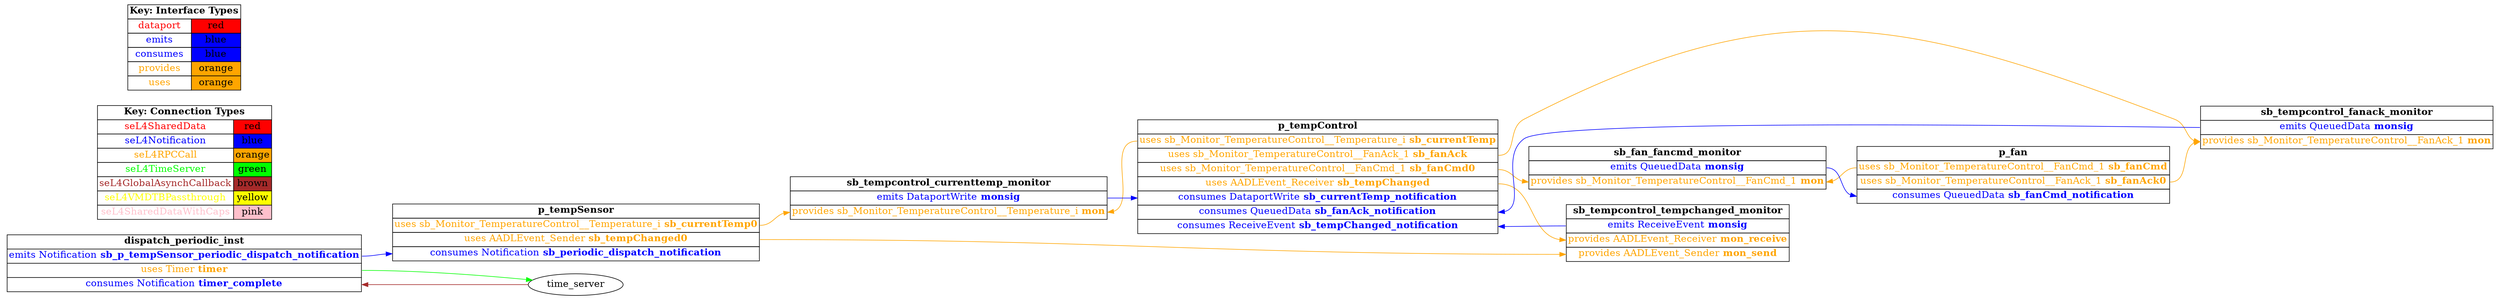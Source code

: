 digraph g {
graph [
  overlap = false,
  rankdir = "LR"
];
node [
  fontsize = "16",
  shape = "ellipse"
];
edge [
];

p_tempSensor [
  label=<
    <TABLE BORDER="0" CELLBORDER="1" CELLSPACING="0">
      <TR><TD><B>p_tempSensor</B></TD></TR>
      <TR><TD PORT="sb_currentTemp0"><FONT COLOR="orange">uses sb_Monitor_TemperatureControl__Temperature_i <B>sb_currentTemp0</B></FONT></TD></TR>
      <TR><TD PORT="sb_tempChanged0"><FONT COLOR="orange">uses AADLEvent_Sender <B>sb_tempChanged0</B></FONT></TD></TR>
      <TR><TD PORT="sb_periodic_dispatch_notification"><FONT COLOR="blue">consumes Notification <B>sb_periodic_dispatch_notification</B></FONT></TD></TR>"
    </TABLE>
  >
  shape=plaintext
];

p_tempControl [
  label=<
    <TABLE BORDER="0" CELLBORDER="1" CELLSPACING="0">
      <TR><TD><B>p_tempControl</B></TD></TR>
      <TR><TD PORT="sb_currentTemp"><FONT COLOR="orange">uses sb_Monitor_TemperatureControl__Temperature_i <B>sb_currentTemp</B></FONT></TD></TR>
      <TR><TD PORT="sb_fanAck"><FONT COLOR="orange">uses sb_Monitor_TemperatureControl__FanAck_1 <B>sb_fanAck</B></FONT></TD></TR>
      <TR><TD PORT="sb_fanCmd0"><FONT COLOR="orange">uses sb_Monitor_TemperatureControl__FanCmd_1 <B>sb_fanCmd0</B></FONT></TD></TR>
      <TR><TD PORT="sb_tempChanged"><FONT COLOR="orange">uses AADLEvent_Receiver <B>sb_tempChanged</B></FONT></TD></TR>
      <TR><TD PORT="sb_currentTemp_notification"><FONT COLOR="blue">consumes DataportWrite <B>sb_currentTemp_notification</B></FONT></TD></TR>
      <TR><TD PORT="sb_fanAck_notification"><FONT COLOR="blue">consumes QueuedData <B>sb_fanAck_notification</B></FONT></TD></TR>
      <TR><TD PORT="sb_tempChanged_notification"><FONT COLOR="blue">consumes ReceiveEvent <B>sb_tempChanged_notification</B></FONT></TD></TR>"
    </TABLE>
  >
  shape=plaintext
];

p_fan [
  label=<
    <TABLE BORDER="0" CELLBORDER="1" CELLSPACING="0">
      <TR><TD><B>p_fan</B></TD></TR>
      <TR><TD PORT="sb_fanCmd"><FONT COLOR="orange">uses sb_Monitor_TemperatureControl__FanCmd_1 <B>sb_fanCmd</B></FONT></TD></TR>
      <TR><TD PORT="sb_fanAck0"><FONT COLOR="orange">uses sb_Monitor_TemperatureControl__FanAck_1 <B>sb_fanAck0</B></FONT></TD></TR>
      <TR><TD PORT="sb_fanCmd_notification"><FONT COLOR="blue">consumes QueuedData <B>sb_fanCmd_notification</B></FONT></TD></TR>"
    </TABLE>
  >
  shape=plaintext
];

sb_tempcontrol_currenttemp_monitor [
  label=<
    <TABLE BORDER="0" CELLBORDER="1" CELLSPACING="0">
      <TR><TD><B>sb_tempcontrol_currenttemp_monitor</B></TD></TR>
      <TR><TD PORT="monsig"><FONT COLOR="blue">emits DataportWrite <B>monsig</B></FONT></TD></TR>
      <TR><TD PORT="mon"><FONT COLOR="orange">provides sb_Monitor_TemperatureControl__Temperature_i <B>mon</B></FONT></TD></TR>"
    </TABLE>
  >
  shape=plaintext
];

sb_tempcontrol_tempchanged_monitor [
  label=<
    <TABLE BORDER="0" CELLBORDER="1" CELLSPACING="0">
      <TR><TD><B>sb_tempcontrol_tempchanged_monitor</B></TD></TR>
      <TR><TD PORT="monsig"><FONT COLOR="blue">emits ReceiveEvent <B>monsig</B></FONT></TD></TR>
      <TR><TD PORT="mon_receive"><FONT COLOR="orange">provides AADLEvent_Receiver <B>mon_receive</B></FONT></TD></TR>
      <TR><TD PORT="mon_send"><FONT COLOR="orange">provides AADLEvent_Sender <B>mon_send</B></FONT></TD></TR>"
    </TABLE>
  >
  shape=plaintext
];

sb_fan_fancmd_monitor [
  label=<
    <TABLE BORDER="0" CELLBORDER="1" CELLSPACING="0">
      <TR><TD><B>sb_fan_fancmd_monitor</B></TD></TR>
      <TR><TD PORT="monsig"><FONT COLOR="blue">emits QueuedData <B>monsig</B></FONT></TD></TR>
      <TR><TD PORT="mon"><FONT COLOR="orange">provides sb_Monitor_TemperatureControl__FanCmd_1 <B>mon</B></FONT></TD></TR>"
    </TABLE>
  >
  shape=plaintext
];

sb_tempcontrol_fanack_monitor [
  label=<
    <TABLE BORDER="0" CELLBORDER="1" CELLSPACING="0">
      <TR><TD><B>sb_tempcontrol_fanack_monitor</B></TD></TR>
      <TR><TD PORT="monsig"><FONT COLOR="blue">emits QueuedData <B>monsig</B></FONT></TD></TR>
      <TR><TD PORT="mon"><FONT COLOR="orange">provides sb_Monitor_TemperatureControl__FanAck_1 <B>mon</B></FONT></TD></TR>"
    </TABLE>
  >
  shape=plaintext
];

dispatch_periodic_inst [
  label=<
    <TABLE BORDER="0" CELLBORDER="1" CELLSPACING="0">
      <TR><TD><B>dispatch_periodic_inst</B></TD></TR>
      <TR><TD PORT="sb_p_tempSensor_periodic_dispatch_notification"><FONT COLOR="blue">emits Notification <B>sb_p_tempSensor_periodic_dispatch_notification</B></FONT></TD></TR>
      <TR><TD PORT="timer"><FONT COLOR="orange">uses Timer <B>timer</B></FONT></TD></TR>
      <TR><TD PORT="timer_complete"><FONT COLOR="blue">consumes Notification <B>timer_complete</B></FONT></TD></TR>"
    </TABLE>
  >
  shape=plaintext
];

connectiontypekey [
  label=<
   <TABLE BORDER="0" CELLBORDER="1" CELLSPACING="0">
     <TR><TD COLSPAN="2"><B>Key: Connection Types</B></TD></TR>
     <TR><TD><FONT COLOR="red">seL4SharedData</FONT></TD><TD BGCOLOR="red">red</TD></TR>
     <TR><TD><FONT COLOR="blue">seL4Notification</FONT></TD><TD BGCOLOR="blue">blue</TD></TR>
     <TR><TD><FONT COLOR="orange">seL4RPCCall</FONT></TD><TD BGCOLOR="orange">orange</TD></TR>
     <TR><TD><FONT COLOR="green">seL4TimeServer</FONT></TD><TD BGCOLOR="green">green</TD></TR>
     <TR><TD><FONT COLOR="brown">seL4GlobalAsynchCallback</FONT></TD><TD BGCOLOR="brown">brown</TD></TR>
     <TR><TD><FONT COLOR="yellow">seL4VMDTBPassthrough</FONT></TD><TD BGCOLOR="yellow">yellow</TD></TR>
     <TR><TD><FONT COLOR="pink">seL4SharedDataWithCaps</FONT></TD><TD BGCOLOR="pink">pink</TD></TR>
   </TABLE>
  >
  shape=plaintext
];

interfacetypekey [
  label=<
   <TABLE BORDER="0" CELLBORDER="1" CELLSPACING="0">
     <TR><TD COLSPAN="2"><B>Key: Interface Types</B></TD></TR>
     <TR><TD><FONT COLOR="red">dataport</FONT></TD><TD BGCOLOR="red">red</TD></TR>
     <TR><TD><FONT COLOR="blue">emits</FONT></TD><TD BGCOLOR="blue">blue</TD></TR>
     <TR><TD><FONT COLOR="blue">consumes</FONT></TD><TD BGCOLOR="blue">blue</TD></TR>
     <TR><TD><FONT COLOR="orange">provides</FONT></TD><TD BGCOLOR="orange">orange</TD></TR>
     <TR><TD><FONT COLOR="orange">uses</FONT></TD><TD BGCOLOR="orange">orange</TD></TR>
   </TABLE>
  >
  shape=plaintext
];

"p_tempSensor":sb_currentTemp0 -> "sb_tempcontrol_currenttemp_monitor":mon [
  color="orange"
  //label = "seL4RPCCall"
  id = conn1

];

"p_tempControl":sb_currentTemp -> "sb_tempcontrol_currenttemp_monitor":mon [
  color="orange"
  //label = "seL4RPCCall"
  id = conn2

];

"sb_tempcontrol_currenttemp_monitor":monsig -> "p_tempControl":sb_currentTemp_notification [
  color="blue"
  //label = "seL4Notification"
  id = conn3

];

"p_tempSensor":sb_tempChanged0 -> "sb_tempcontrol_tempchanged_monitor":mon_send [
  color="orange"
  //label = "seL4RPCCall"
  id = conn4

];

"p_tempControl":sb_tempChanged -> "sb_tempcontrol_tempchanged_monitor":mon_receive [
  color="orange"
  //label = "seL4RPCCall"
  id = conn5

];

"sb_tempcontrol_tempchanged_monitor":monsig -> "p_tempControl":sb_tempChanged_notification [
  color="blue"
  //label = "seL4Notification"
  id = conn6

];

"p_tempControl":sb_fanCmd0 -> "sb_fan_fancmd_monitor":mon [
  color="orange"
  //label = "seL4RPCCall"
  id = conn7

];

"p_fan":sb_fanCmd -> "sb_fan_fancmd_monitor":mon [
  color="orange"
  //label = "seL4RPCCall"
  id = conn8

];

"sb_fan_fancmd_monitor":monsig -> "p_fan":sb_fanCmd_notification [
  color="blue"
  //label = "seL4Notification"
  id = conn9

];

"p_fan":sb_fanAck0 -> "sb_tempcontrol_fanack_monitor":mon [
  color="orange"
  //label = "seL4RPCCall"
  id = conn10

];

"p_tempControl":sb_fanAck -> "sb_tempcontrol_fanack_monitor":mon [
  color="orange"
  //label = "seL4RPCCall"
  id = conn11

];

"sb_tempcontrol_fanack_monitor":monsig -> "p_tempControl":sb_fanAck_notification [
  color="blue"
  //label = "seL4Notification"
  id = conn12

];

"dispatch_periodic_inst":sb_p_tempSensor_periodic_dispatch_notification -> "p_tempSensor":sb_periodic_dispatch_notification [
  color="blue"
  //label = "seL4Notification"
  id = conn13

];

"dispatch_periodic_inst":timer -> "time_server":the_timer [
  color="green"
  //label = "seL4TimeServer"
  id = conn14

];

"time_server":timer_notification -> "dispatch_periodic_inst":timer_complete [
  color="brown"
  //label = "seL4GlobalAsynchCallback"
  id = conn15

];

}